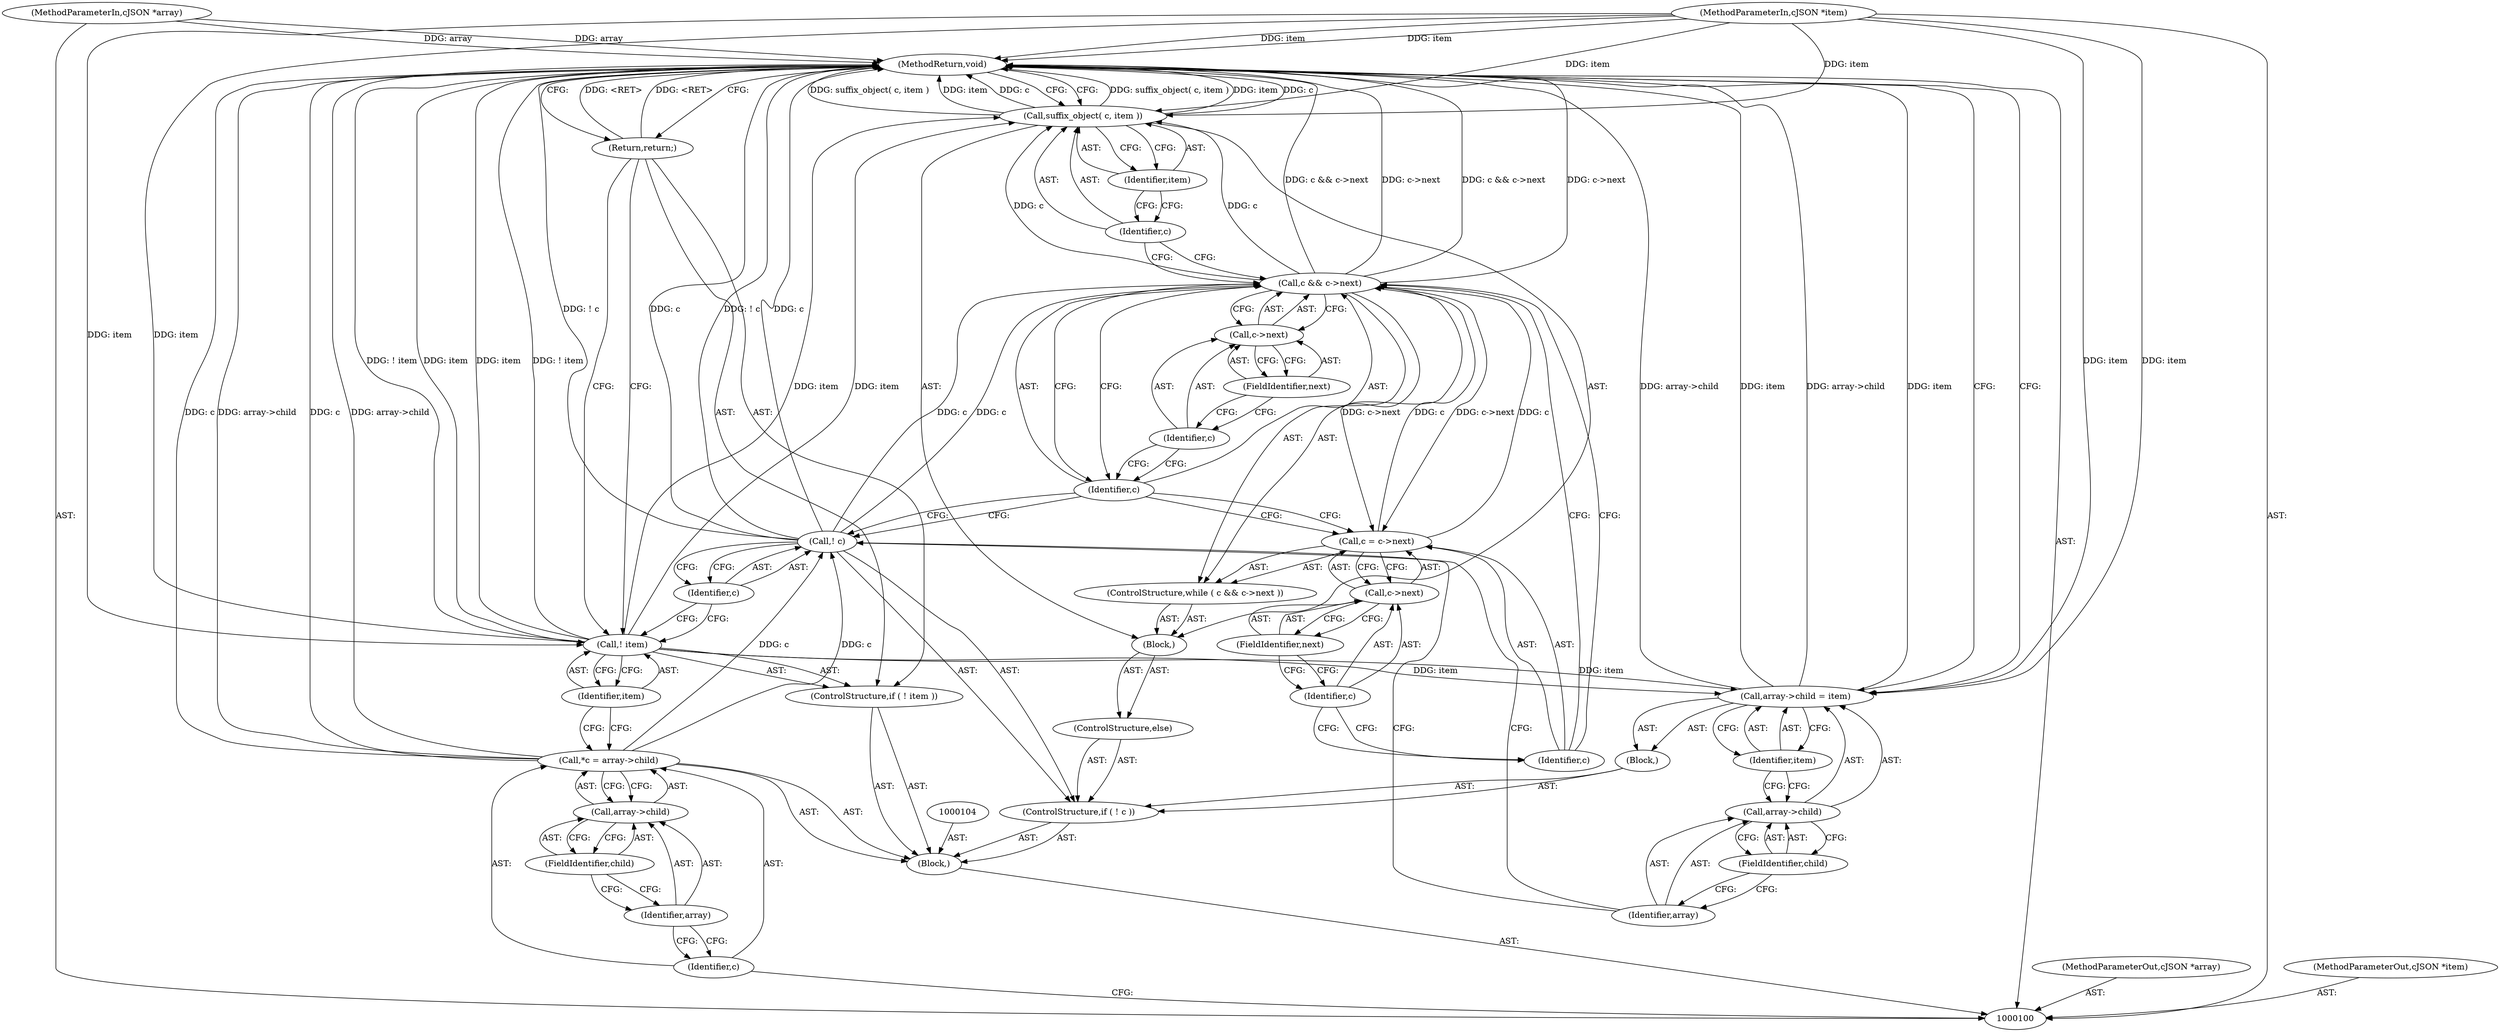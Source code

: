 digraph "1_iperf_91f2fa59e8ed80dfbf400add0164ee0e508e412a_1" {
"1000139" [label="(MethodReturn,void)"];
"1000101" [label="(MethodParameterIn,cJSON *array)"];
"1000167" [label="(MethodParameterOut,cJSON *array)"];
"1000102" [label="(MethodParameterIn,cJSON *item)"];
"1000168" [label="(MethodParameterOut,cJSON *item)"];
"1000135" [label="(FieldIdentifier,next)"];
"1000131" [label="(Call,c = c->next)"];
"1000132" [label="(Identifier,c)"];
"1000133" [label="(Call,c->next)"];
"1000134" [label="(Identifier,c)"];
"1000137" [label="(Identifier,c)"];
"1000136" [label="(Call,suffix_object( c, item ))"];
"1000138" [label="(Identifier,item)"];
"1000103" [label="(Block,)"];
"1000107" [label="(Call,array->child)"];
"1000108" [label="(Identifier,array)"];
"1000109" [label="(FieldIdentifier,child)"];
"1000105" [label="(Call,*c = array->child)"];
"1000106" [label="(Identifier,c)"];
"1000110" [label="(ControlStructure,if ( ! item ))"];
"1000111" [label="(Call,! item)"];
"1000112" [label="(Identifier,item)"];
"1000113" [label="(Return,return;)"];
"1000114" [label="(ControlStructure,if ( ! c ))"];
"1000117" [label="(Block,)"];
"1000115" [label="(Call,! c)"];
"1000116" [label="(Identifier,c)"];
"1000122" [label="(Identifier,item)"];
"1000118" [label="(Call,array->child = item)"];
"1000119" [label="(Call,array->child)"];
"1000120" [label="(Identifier,array)"];
"1000121" [label="(FieldIdentifier,child)"];
"1000123" [label="(ControlStructure,else)"];
"1000124" [label="(Block,)"];
"1000126" [label="(Call,c && c->next)"];
"1000127" [label="(Identifier,c)"];
"1000128" [label="(Call,c->next)"];
"1000129" [label="(Identifier,c)"];
"1000130" [label="(FieldIdentifier,next)"];
"1000125" [label="(ControlStructure,while ( c && c->next ))"];
"1000139" -> "1000100"  [label="AST: "];
"1000139" -> "1000113"  [label="CFG: "];
"1000139" -> "1000118"  [label="CFG: "];
"1000139" -> "1000136"  [label="CFG: "];
"1000126" -> "1000139"  [label="DDG: c && c->next"];
"1000126" -> "1000139"  [label="DDG: c->next"];
"1000105" -> "1000139"  [label="DDG: array->child"];
"1000105" -> "1000139"  [label="DDG: c"];
"1000115" -> "1000139"  [label="DDG: ! c"];
"1000115" -> "1000139"  [label="DDG: c"];
"1000101" -> "1000139"  [label="DDG: array"];
"1000118" -> "1000139"  [label="DDG: array->child"];
"1000118" -> "1000139"  [label="DDG: item"];
"1000102" -> "1000139"  [label="DDG: item"];
"1000111" -> "1000139"  [label="DDG: item"];
"1000111" -> "1000139"  [label="DDG: ! item"];
"1000136" -> "1000139"  [label="DDG: suffix_object( c, item )"];
"1000136" -> "1000139"  [label="DDG: item"];
"1000136" -> "1000139"  [label="DDG: c"];
"1000113" -> "1000139"  [label="DDG: <RET>"];
"1000101" -> "1000100"  [label="AST: "];
"1000101" -> "1000139"  [label="DDG: array"];
"1000167" -> "1000100"  [label="AST: "];
"1000102" -> "1000100"  [label="AST: "];
"1000102" -> "1000139"  [label="DDG: item"];
"1000102" -> "1000111"  [label="DDG: item"];
"1000102" -> "1000118"  [label="DDG: item"];
"1000102" -> "1000136"  [label="DDG: item"];
"1000168" -> "1000100"  [label="AST: "];
"1000135" -> "1000133"  [label="AST: "];
"1000135" -> "1000134"  [label="CFG: "];
"1000133" -> "1000135"  [label="CFG: "];
"1000131" -> "1000125"  [label="AST: "];
"1000131" -> "1000133"  [label="CFG: "];
"1000132" -> "1000131"  [label="AST: "];
"1000133" -> "1000131"  [label="AST: "];
"1000127" -> "1000131"  [label="CFG: "];
"1000131" -> "1000126"  [label="DDG: c"];
"1000126" -> "1000131"  [label="DDG: c->next"];
"1000132" -> "1000131"  [label="AST: "];
"1000132" -> "1000126"  [label="CFG: "];
"1000134" -> "1000132"  [label="CFG: "];
"1000133" -> "1000131"  [label="AST: "];
"1000133" -> "1000135"  [label="CFG: "];
"1000134" -> "1000133"  [label="AST: "];
"1000135" -> "1000133"  [label="AST: "];
"1000131" -> "1000133"  [label="CFG: "];
"1000134" -> "1000133"  [label="AST: "];
"1000134" -> "1000132"  [label="CFG: "];
"1000135" -> "1000134"  [label="CFG: "];
"1000137" -> "1000136"  [label="AST: "];
"1000137" -> "1000126"  [label="CFG: "];
"1000138" -> "1000137"  [label="CFG: "];
"1000136" -> "1000124"  [label="AST: "];
"1000136" -> "1000138"  [label="CFG: "];
"1000137" -> "1000136"  [label="AST: "];
"1000138" -> "1000136"  [label="AST: "];
"1000139" -> "1000136"  [label="CFG: "];
"1000136" -> "1000139"  [label="DDG: suffix_object( c, item )"];
"1000136" -> "1000139"  [label="DDG: item"];
"1000136" -> "1000139"  [label="DDG: c"];
"1000126" -> "1000136"  [label="DDG: c"];
"1000111" -> "1000136"  [label="DDG: item"];
"1000102" -> "1000136"  [label="DDG: item"];
"1000138" -> "1000136"  [label="AST: "];
"1000138" -> "1000137"  [label="CFG: "];
"1000136" -> "1000138"  [label="CFG: "];
"1000103" -> "1000100"  [label="AST: "];
"1000104" -> "1000103"  [label="AST: "];
"1000105" -> "1000103"  [label="AST: "];
"1000110" -> "1000103"  [label="AST: "];
"1000114" -> "1000103"  [label="AST: "];
"1000107" -> "1000105"  [label="AST: "];
"1000107" -> "1000109"  [label="CFG: "];
"1000108" -> "1000107"  [label="AST: "];
"1000109" -> "1000107"  [label="AST: "];
"1000105" -> "1000107"  [label="CFG: "];
"1000108" -> "1000107"  [label="AST: "];
"1000108" -> "1000106"  [label="CFG: "];
"1000109" -> "1000108"  [label="CFG: "];
"1000109" -> "1000107"  [label="AST: "];
"1000109" -> "1000108"  [label="CFG: "];
"1000107" -> "1000109"  [label="CFG: "];
"1000105" -> "1000103"  [label="AST: "];
"1000105" -> "1000107"  [label="CFG: "];
"1000106" -> "1000105"  [label="AST: "];
"1000107" -> "1000105"  [label="AST: "];
"1000112" -> "1000105"  [label="CFG: "];
"1000105" -> "1000139"  [label="DDG: array->child"];
"1000105" -> "1000139"  [label="DDG: c"];
"1000105" -> "1000115"  [label="DDG: c"];
"1000106" -> "1000105"  [label="AST: "];
"1000106" -> "1000100"  [label="CFG: "];
"1000108" -> "1000106"  [label="CFG: "];
"1000110" -> "1000103"  [label="AST: "];
"1000111" -> "1000110"  [label="AST: "];
"1000113" -> "1000110"  [label="AST: "];
"1000111" -> "1000110"  [label="AST: "];
"1000111" -> "1000112"  [label="CFG: "];
"1000112" -> "1000111"  [label="AST: "];
"1000113" -> "1000111"  [label="CFG: "];
"1000116" -> "1000111"  [label="CFG: "];
"1000111" -> "1000139"  [label="DDG: item"];
"1000111" -> "1000139"  [label="DDG: ! item"];
"1000102" -> "1000111"  [label="DDG: item"];
"1000111" -> "1000118"  [label="DDG: item"];
"1000111" -> "1000136"  [label="DDG: item"];
"1000112" -> "1000111"  [label="AST: "];
"1000112" -> "1000105"  [label="CFG: "];
"1000111" -> "1000112"  [label="CFG: "];
"1000113" -> "1000110"  [label="AST: "];
"1000113" -> "1000111"  [label="CFG: "];
"1000139" -> "1000113"  [label="CFG: "];
"1000113" -> "1000139"  [label="DDG: <RET>"];
"1000114" -> "1000103"  [label="AST: "];
"1000115" -> "1000114"  [label="AST: "];
"1000117" -> "1000114"  [label="AST: "];
"1000123" -> "1000114"  [label="AST: "];
"1000117" -> "1000114"  [label="AST: "];
"1000118" -> "1000117"  [label="AST: "];
"1000115" -> "1000114"  [label="AST: "];
"1000115" -> "1000116"  [label="CFG: "];
"1000116" -> "1000115"  [label="AST: "];
"1000120" -> "1000115"  [label="CFG: "];
"1000127" -> "1000115"  [label="CFG: "];
"1000115" -> "1000139"  [label="DDG: ! c"];
"1000115" -> "1000139"  [label="DDG: c"];
"1000105" -> "1000115"  [label="DDG: c"];
"1000115" -> "1000126"  [label="DDG: c"];
"1000116" -> "1000115"  [label="AST: "];
"1000116" -> "1000111"  [label="CFG: "];
"1000115" -> "1000116"  [label="CFG: "];
"1000122" -> "1000118"  [label="AST: "];
"1000122" -> "1000119"  [label="CFG: "];
"1000118" -> "1000122"  [label="CFG: "];
"1000118" -> "1000117"  [label="AST: "];
"1000118" -> "1000122"  [label="CFG: "];
"1000119" -> "1000118"  [label="AST: "];
"1000122" -> "1000118"  [label="AST: "];
"1000139" -> "1000118"  [label="CFG: "];
"1000118" -> "1000139"  [label="DDG: array->child"];
"1000118" -> "1000139"  [label="DDG: item"];
"1000111" -> "1000118"  [label="DDG: item"];
"1000102" -> "1000118"  [label="DDG: item"];
"1000119" -> "1000118"  [label="AST: "];
"1000119" -> "1000121"  [label="CFG: "];
"1000120" -> "1000119"  [label="AST: "];
"1000121" -> "1000119"  [label="AST: "];
"1000122" -> "1000119"  [label="CFG: "];
"1000120" -> "1000119"  [label="AST: "];
"1000120" -> "1000115"  [label="CFG: "];
"1000121" -> "1000120"  [label="CFG: "];
"1000121" -> "1000119"  [label="AST: "];
"1000121" -> "1000120"  [label="CFG: "];
"1000119" -> "1000121"  [label="CFG: "];
"1000123" -> "1000114"  [label="AST: "];
"1000124" -> "1000123"  [label="AST: "];
"1000124" -> "1000123"  [label="AST: "];
"1000125" -> "1000124"  [label="AST: "];
"1000136" -> "1000124"  [label="AST: "];
"1000126" -> "1000125"  [label="AST: "];
"1000126" -> "1000127"  [label="CFG: "];
"1000126" -> "1000128"  [label="CFG: "];
"1000127" -> "1000126"  [label="AST: "];
"1000128" -> "1000126"  [label="AST: "];
"1000132" -> "1000126"  [label="CFG: "];
"1000137" -> "1000126"  [label="CFG: "];
"1000126" -> "1000139"  [label="DDG: c && c->next"];
"1000126" -> "1000139"  [label="DDG: c->next"];
"1000131" -> "1000126"  [label="DDG: c"];
"1000115" -> "1000126"  [label="DDG: c"];
"1000126" -> "1000131"  [label="DDG: c->next"];
"1000126" -> "1000136"  [label="DDG: c"];
"1000127" -> "1000126"  [label="AST: "];
"1000127" -> "1000115"  [label="CFG: "];
"1000127" -> "1000131"  [label="CFG: "];
"1000129" -> "1000127"  [label="CFG: "];
"1000126" -> "1000127"  [label="CFG: "];
"1000128" -> "1000126"  [label="AST: "];
"1000128" -> "1000130"  [label="CFG: "];
"1000129" -> "1000128"  [label="AST: "];
"1000130" -> "1000128"  [label="AST: "];
"1000126" -> "1000128"  [label="CFG: "];
"1000129" -> "1000128"  [label="AST: "];
"1000129" -> "1000127"  [label="CFG: "];
"1000130" -> "1000129"  [label="CFG: "];
"1000130" -> "1000128"  [label="AST: "];
"1000130" -> "1000129"  [label="CFG: "];
"1000128" -> "1000130"  [label="CFG: "];
"1000125" -> "1000124"  [label="AST: "];
"1000126" -> "1000125"  [label="AST: "];
"1000131" -> "1000125"  [label="AST: "];
}
